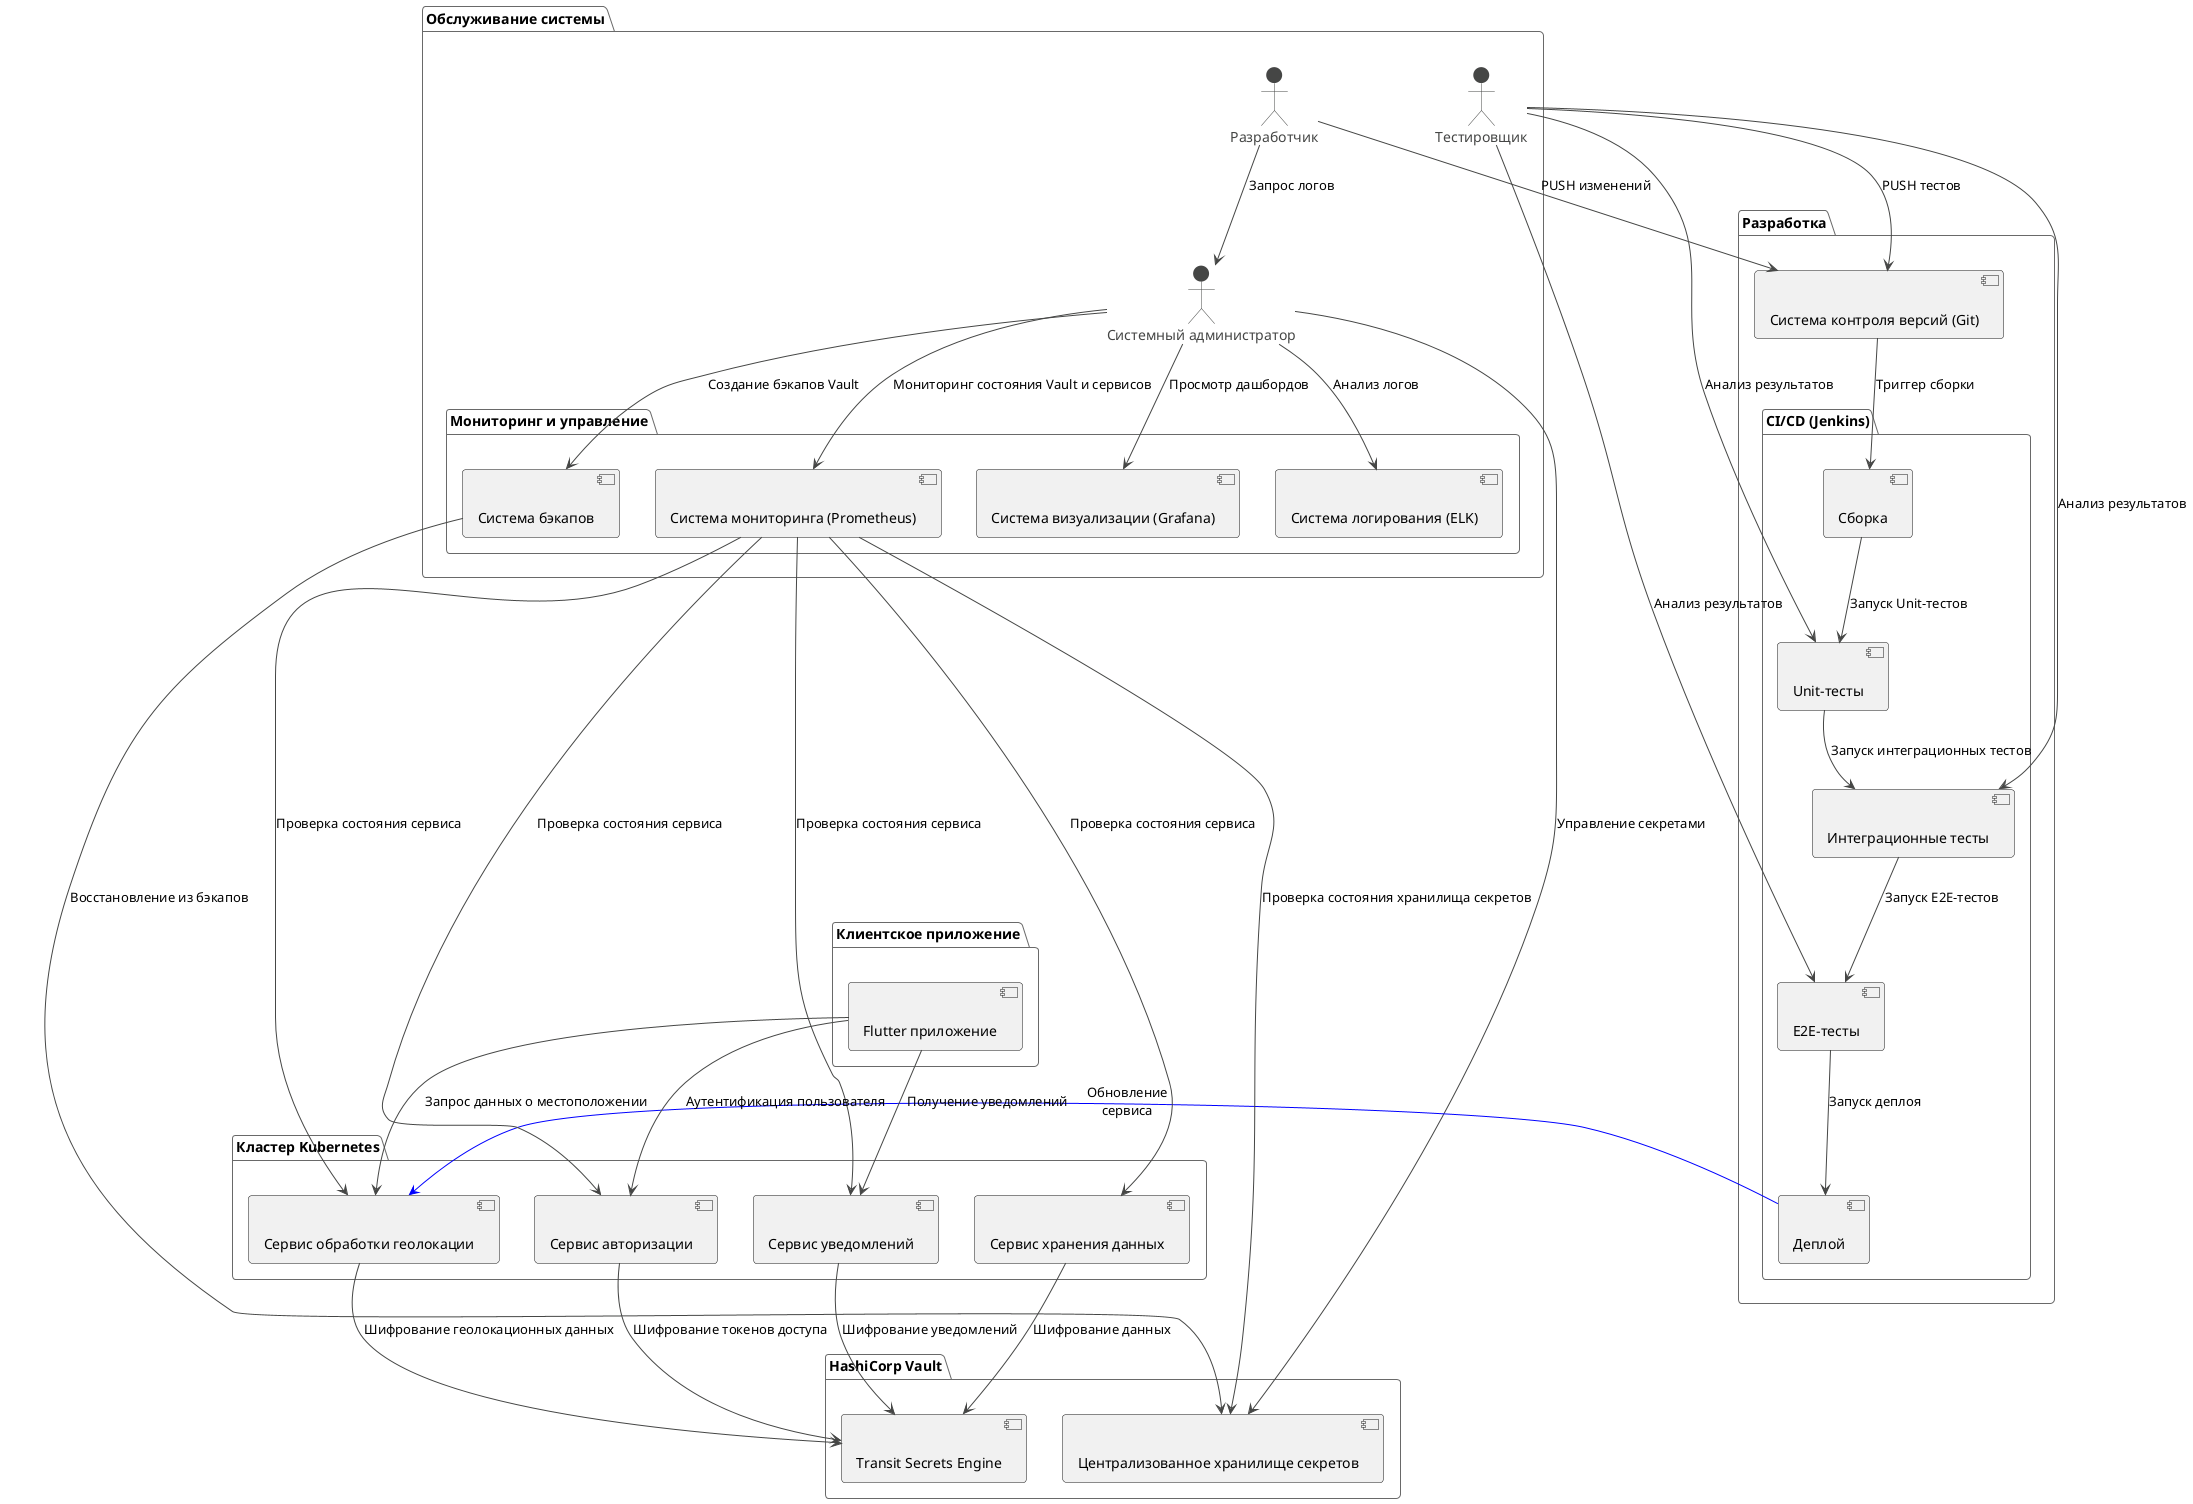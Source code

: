 @startuml
!theme vibrant

package "Кластер Kubernetes" as kubernetes {
  [Сервис обработки геолокации] as geo_service << (C, #FFAAAA) >>
  [Сервис авторизации] as auth_service << (C, #FFAAAA) >>
  [Сервис уведомлений] as notification_service << (C, #FFAAAA) >>
  [Сервис хранения данных] as data_service << (C, #FFAAAA) >>
}

package "HashiCorp Vault" as vault {
  [Transit Secrets Engine] as transit << (C, #FFAAAA) >>
  [Централизованное хранилище секретов] as secret_store << (C, #FFAAAA) >>
}

package "Обслуживание системы" as maintenance {
  actor "Системный администратор" as sys_admin
  actor "Разработчик" as developer
  actor "Тестировщик" as tester

  package "Мониторинг и управление" as monitoring {
    [Система мониторинга (Prometheus)] as monitoring_service << (C, #FFAAAA) >>
    [Система визуализации (Grafana)] as grafana_service << (C, #FFAAAA) >>
    [Система логирования (ELK)] as elk_service << (C, #FFAAAA) >>
    [Система бэкапов] as backup_service << (C, #FFAAAA) >>
  }
}

package "Разработка" as development {
  [Система контроля версий (Git)] as vcs << (C, #FFAAAA) >>
  
  package "CI/CD (Jenkins)" as cicd {
      [Сборка] as build_stage << (C, #FFAAAA) >>
      [Unit-тесты] as unit_test_stage << (C, #FFAAAA) >>
      [Интеграционные тесты] as integration_test_stage << (C, #FFAAAA) >>
      [E2E-тесты] as e2e_test_stage << (C, #FFAAAA) >>
      [Деплой] as deploy_stage << (C, #FFAAAA) >>
  }
}

package "Клиентское приложение" as client_app {
  [Flutter приложение] as flutter_app << (C, #FFAAAA) >>
}

sys_admin --> secret_store : "Управление секретами"
sys_admin --> monitoring_service : "Мониторинг состояния Vault и сервисов"
sys_admin --> grafana_service : "Просмотр дашбордов"
sys_admin --> elk_service : "Анализ логов"
sys_admin --> backup_service : "Создание бэкапов Vault"
developer --> sys_admin : "Запрос логов"

developer --> vcs : "PUSH изменений"
tester --> vcs : "PUSH тестов"
vcs --> build_stage : "Триггер сборки"
build_stage --> unit_test_stage : "Запуск Unit-тестов"
unit_test_stage --> integration_test_stage : "Запуск интеграционных тестов"
integration_test_stage --> e2e_test_stage : "Запуск E2E-тестов"
e2e_test_stage --> deploy_stage : "Запуск деплоя"

deploy_stage -[#blue]> geo_service : "Обновление\nсервиса"
' deploy_stage -[#blue]> auth_service : "Обновление сервиса"
' deploy_stage -[#blue]> notification_service : "Обновление сервиса"
' deploy_stage -[#blue]> data_service : "Обновление сервиса"

tester --> unit_test_stage : "Анализ результатов"
tester --> integration_test_stage : "Анализ результатов"
tester --> e2e_test_stage : "Анализ результатов"

monitoring_service --> secret_store : "Проверка состояния хранилища секретов"
monitoring_service --> geo_service : "Проверка состояния сервиса"
monitoring_service --> auth_service : "Проверка состояния сервиса"
monitoring_service --> notification_service : "Проверка состояния сервиса"
monitoring_service --> data_service : "Проверка состояния сервиса"
backup_service --> secret_store : "Восстановление из бэкапов"

flutter_app --> geo_service : "Запрос данных о местоположении"
flutter_app --> auth_service : "Аутентификация пользователя"
flutter_app --> notification_service : "Получение уведомлений"

data_service --> transit : "Шифрование данных"
geo_service --> transit : "Шифрование геолокационных данных"
auth_service --> transit : "Шифрование токенов доступа"
notification_service --> transit : "Шифрование уведомлений"

@enduml